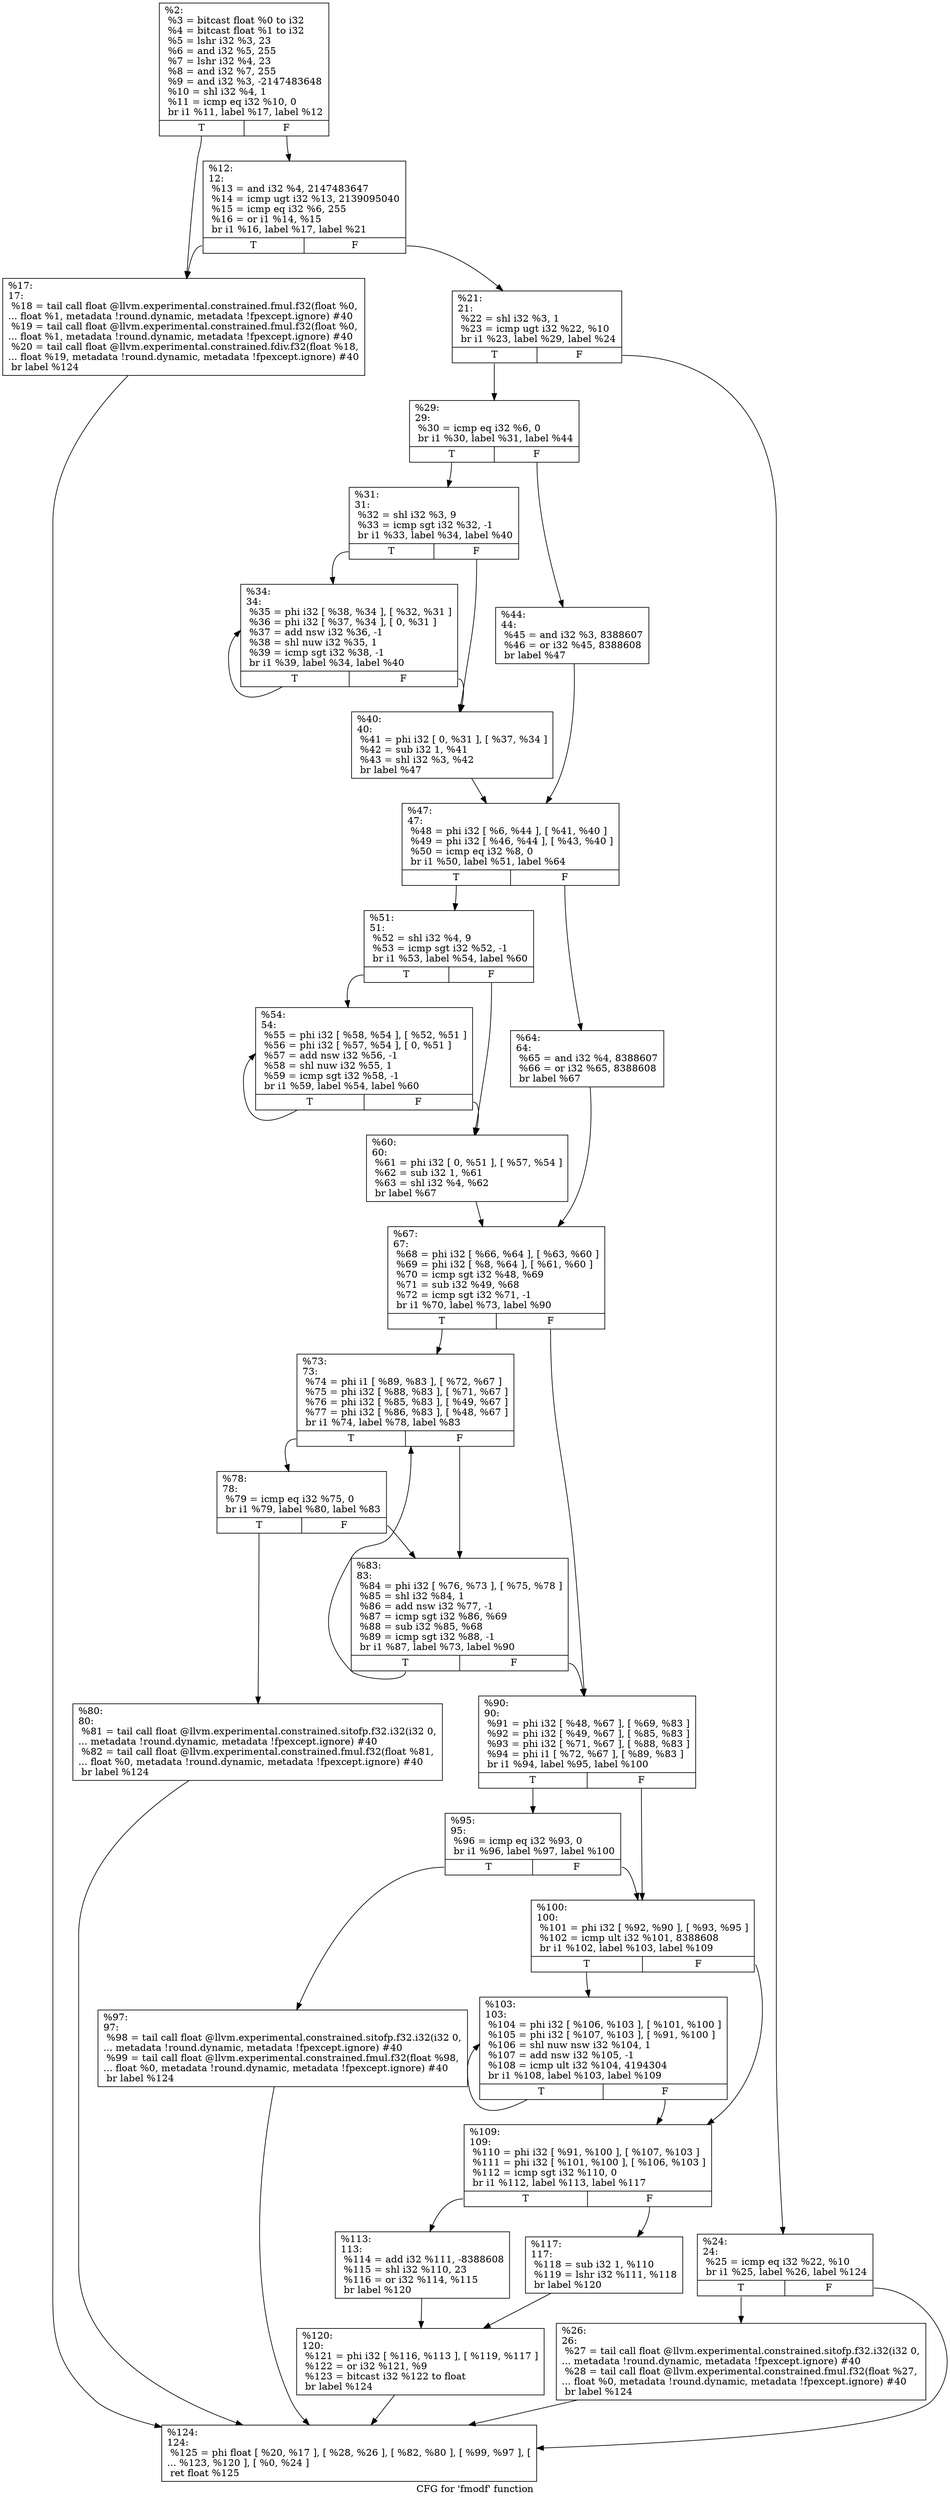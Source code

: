 digraph "CFG for 'fmodf' function" {
	label="CFG for 'fmodf' function";

	Node0x1ee39a0 [shape=record,label="{%2:\l  %3 = bitcast float %0 to i32\l  %4 = bitcast float %1 to i32\l  %5 = lshr i32 %3, 23\l  %6 = and i32 %5, 255\l  %7 = lshr i32 %4, 23\l  %8 = and i32 %7, 255\l  %9 = and i32 %3, -2147483648\l  %10 = shl i32 %4, 1\l  %11 = icmp eq i32 %10, 0\l  br i1 %11, label %17, label %12\l|{<s0>T|<s1>F}}"];
	Node0x1ee39a0:s0 -> Node0x1ee3a40;
	Node0x1ee39a0:s1 -> Node0x1ee39f0;
	Node0x1ee39f0 [shape=record,label="{%12:\l12:                                               \l  %13 = and i32 %4, 2147483647\l  %14 = icmp ugt i32 %13, 2139095040\l  %15 = icmp eq i32 %6, 255\l  %16 = or i1 %14, %15\l  br i1 %16, label %17, label %21\l|{<s0>T|<s1>F}}"];
	Node0x1ee39f0:s0 -> Node0x1ee3a40;
	Node0x1ee39f0:s1 -> Node0x1ee3a90;
	Node0x1ee3a40 [shape=record,label="{%17:\l17:                                               \l  %18 = tail call float @llvm.experimental.constrained.fmul.f32(float %0,\l... float %1, metadata !round.dynamic, metadata !fpexcept.ignore) #40\l  %19 = tail call float @llvm.experimental.constrained.fmul.f32(float %0,\l... float %1, metadata !round.dynamic, metadata !fpexcept.ignore) #40\l  %20 = tail call float @llvm.experimental.constrained.fdiv.f32(float %18,\l... float %19, metadata !round.dynamic, metadata !fpexcept.ignore) #40\l  br label %124\l}"];
	Node0x1ee3a40 -> Node0x1ee4300;
	Node0x1ee3a90 [shape=record,label="{%21:\l21:                                               \l  %22 = shl i32 %3, 1\l  %23 = icmp ugt i32 %22, %10\l  br i1 %23, label %29, label %24\l|{<s0>T|<s1>F}}"];
	Node0x1ee3a90:s0 -> Node0x1ee3b80;
	Node0x1ee3a90:s1 -> Node0x1ee3ae0;
	Node0x1ee3ae0 [shape=record,label="{%24:\l24:                                               \l  %25 = icmp eq i32 %22, %10\l  br i1 %25, label %26, label %124\l|{<s0>T|<s1>F}}"];
	Node0x1ee3ae0:s0 -> Node0x1ee3b30;
	Node0x1ee3ae0:s1 -> Node0x1ee4300;
	Node0x1ee3b30 [shape=record,label="{%26:\l26:                                               \l  %27 = tail call float @llvm.experimental.constrained.sitofp.f32.i32(i32 0,\l... metadata !round.dynamic, metadata !fpexcept.ignore) #40\l  %28 = tail call float @llvm.experimental.constrained.fmul.f32(float %27,\l... float %0, metadata !round.dynamic, metadata !fpexcept.ignore) #40\l  br label %124\l}"];
	Node0x1ee3b30 -> Node0x1ee4300;
	Node0x1ee3b80 [shape=record,label="{%29:\l29:                                               \l  %30 = icmp eq i32 %6, 0\l  br i1 %30, label %31, label %44\l|{<s0>T|<s1>F}}"];
	Node0x1ee3b80:s0 -> Node0x1ee3bd0;
	Node0x1ee3b80:s1 -> Node0x1ee3cc0;
	Node0x1ee3bd0 [shape=record,label="{%31:\l31:                                               \l  %32 = shl i32 %3, 9\l  %33 = icmp sgt i32 %32, -1\l  br i1 %33, label %34, label %40\l|{<s0>T|<s1>F}}"];
	Node0x1ee3bd0:s0 -> Node0x1ee3c20;
	Node0x1ee3bd0:s1 -> Node0x1ee3c70;
	Node0x1ee3c20 [shape=record,label="{%34:\l34:                                               \l  %35 = phi i32 [ %38, %34 ], [ %32, %31 ]\l  %36 = phi i32 [ %37, %34 ], [ 0, %31 ]\l  %37 = add nsw i32 %36, -1\l  %38 = shl nuw i32 %35, 1\l  %39 = icmp sgt i32 %38, -1\l  br i1 %39, label %34, label %40\l|{<s0>T|<s1>F}}"];
	Node0x1ee3c20:s0 -> Node0x1ee3c20;
	Node0x1ee3c20:s1 -> Node0x1ee3c70;
	Node0x1ee3c70 [shape=record,label="{%40:\l40:                                               \l  %41 = phi i32 [ 0, %31 ], [ %37, %34 ]\l  %42 = sub i32 1, %41\l  %43 = shl i32 %3, %42\l  br label %47\l}"];
	Node0x1ee3c70 -> Node0x1ee3d10;
	Node0x1ee3cc0 [shape=record,label="{%44:\l44:                                               \l  %45 = and i32 %3, 8388607\l  %46 = or i32 %45, 8388608\l  br label %47\l}"];
	Node0x1ee3cc0 -> Node0x1ee3d10;
	Node0x1ee3d10 [shape=record,label="{%47:\l47:                                               \l  %48 = phi i32 [ %6, %44 ], [ %41, %40 ]\l  %49 = phi i32 [ %46, %44 ], [ %43, %40 ]\l  %50 = icmp eq i32 %8, 0\l  br i1 %50, label %51, label %64\l|{<s0>T|<s1>F}}"];
	Node0x1ee3d10:s0 -> Node0x1ee3d60;
	Node0x1ee3d10:s1 -> Node0x1ee3e50;
	Node0x1ee3d60 [shape=record,label="{%51:\l51:                                               \l  %52 = shl i32 %4, 9\l  %53 = icmp sgt i32 %52, -1\l  br i1 %53, label %54, label %60\l|{<s0>T|<s1>F}}"];
	Node0x1ee3d60:s0 -> Node0x1ee3db0;
	Node0x1ee3d60:s1 -> Node0x1ee3e00;
	Node0x1ee3db0 [shape=record,label="{%54:\l54:                                               \l  %55 = phi i32 [ %58, %54 ], [ %52, %51 ]\l  %56 = phi i32 [ %57, %54 ], [ 0, %51 ]\l  %57 = add nsw i32 %56, -1\l  %58 = shl nuw i32 %55, 1\l  %59 = icmp sgt i32 %58, -1\l  br i1 %59, label %54, label %60\l|{<s0>T|<s1>F}}"];
	Node0x1ee3db0:s0 -> Node0x1ee3db0;
	Node0x1ee3db0:s1 -> Node0x1ee3e00;
	Node0x1ee3e00 [shape=record,label="{%60:\l60:                                               \l  %61 = phi i32 [ 0, %51 ], [ %57, %54 ]\l  %62 = sub i32 1, %61\l  %63 = shl i32 %4, %62\l  br label %67\l}"];
	Node0x1ee3e00 -> Node0x1ee3ea0;
	Node0x1ee3e50 [shape=record,label="{%64:\l64:                                               \l  %65 = and i32 %4, 8388607\l  %66 = or i32 %65, 8388608\l  br label %67\l}"];
	Node0x1ee3e50 -> Node0x1ee3ea0;
	Node0x1ee3ea0 [shape=record,label="{%67:\l67:                                               \l  %68 = phi i32 [ %66, %64 ], [ %63, %60 ]\l  %69 = phi i32 [ %8, %64 ], [ %61, %60 ]\l  %70 = icmp sgt i32 %48, %69\l  %71 = sub i32 %49, %68\l  %72 = icmp sgt i32 %71, -1\l  br i1 %70, label %73, label %90\l|{<s0>T|<s1>F}}"];
	Node0x1ee3ea0:s0 -> Node0x1ee3ef0;
	Node0x1ee3ea0:s1 -> Node0x1ee4030;
	Node0x1ee3ef0 [shape=record,label="{%73:\l73:                                               \l  %74 = phi i1 [ %89, %83 ], [ %72, %67 ]\l  %75 = phi i32 [ %88, %83 ], [ %71, %67 ]\l  %76 = phi i32 [ %85, %83 ], [ %49, %67 ]\l  %77 = phi i32 [ %86, %83 ], [ %48, %67 ]\l  br i1 %74, label %78, label %83\l|{<s0>T|<s1>F}}"];
	Node0x1ee3ef0:s0 -> Node0x1ee3f40;
	Node0x1ee3ef0:s1 -> Node0x1ee3fe0;
	Node0x1ee3f40 [shape=record,label="{%78:\l78:                                               \l  %79 = icmp eq i32 %75, 0\l  br i1 %79, label %80, label %83\l|{<s0>T|<s1>F}}"];
	Node0x1ee3f40:s0 -> Node0x1ee3f90;
	Node0x1ee3f40:s1 -> Node0x1ee3fe0;
	Node0x1ee3f90 [shape=record,label="{%80:\l80:                                               \l  %81 = tail call float @llvm.experimental.constrained.sitofp.f32.i32(i32 0,\l... metadata !round.dynamic, metadata !fpexcept.ignore) #40\l  %82 = tail call float @llvm.experimental.constrained.fmul.f32(float %81,\l... float %0, metadata !round.dynamic, metadata !fpexcept.ignore) #40\l  br label %124\l}"];
	Node0x1ee3f90 -> Node0x1ee4300;
	Node0x1ee3fe0 [shape=record,label="{%83:\l83:                                               \l  %84 = phi i32 [ %76, %73 ], [ %75, %78 ]\l  %85 = shl i32 %84, 1\l  %86 = add nsw i32 %77, -1\l  %87 = icmp sgt i32 %86, %69\l  %88 = sub i32 %85, %68\l  %89 = icmp sgt i32 %88, -1\l  br i1 %87, label %73, label %90\l|{<s0>T|<s1>F}}"];
	Node0x1ee3fe0:s0 -> Node0x1ee3ef0;
	Node0x1ee3fe0:s1 -> Node0x1ee4030;
	Node0x1ee4030 [shape=record,label="{%90:\l90:                                               \l  %91 = phi i32 [ %48, %67 ], [ %69, %83 ]\l  %92 = phi i32 [ %49, %67 ], [ %85, %83 ]\l  %93 = phi i32 [ %71, %67 ], [ %88, %83 ]\l  %94 = phi i1 [ %72, %67 ], [ %89, %83 ]\l  br i1 %94, label %95, label %100\l|{<s0>T|<s1>F}}"];
	Node0x1ee4030:s0 -> Node0x1ee4080;
	Node0x1ee4030:s1 -> Node0x1ee4120;
	Node0x1ee4080 [shape=record,label="{%95:\l95:                                               \l  %96 = icmp eq i32 %93, 0\l  br i1 %96, label %97, label %100\l|{<s0>T|<s1>F}}"];
	Node0x1ee4080:s0 -> Node0x1ee40d0;
	Node0x1ee4080:s1 -> Node0x1ee4120;
	Node0x1ee40d0 [shape=record,label="{%97:\l97:                                               \l  %98 = tail call float @llvm.experimental.constrained.sitofp.f32.i32(i32 0,\l... metadata !round.dynamic, metadata !fpexcept.ignore) #40\l  %99 = tail call float @llvm.experimental.constrained.fmul.f32(float %98,\l... float %0, metadata !round.dynamic, metadata !fpexcept.ignore) #40\l  br label %124\l}"];
	Node0x1ee40d0 -> Node0x1ee4300;
	Node0x1ee4120 [shape=record,label="{%100:\l100:                                              \l  %101 = phi i32 [ %92, %90 ], [ %93, %95 ]\l  %102 = icmp ult i32 %101, 8388608\l  br i1 %102, label %103, label %109\l|{<s0>T|<s1>F}}"];
	Node0x1ee4120:s0 -> Node0x1ee4170;
	Node0x1ee4120:s1 -> Node0x1ee41c0;
	Node0x1ee4170 [shape=record,label="{%103:\l103:                                              \l  %104 = phi i32 [ %106, %103 ], [ %101, %100 ]\l  %105 = phi i32 [ %107, %103 ], [ %91, %100 ]\l  %106 = shl nuw nsw i32 %104, 1\l  %107 = add nsw i32 %105, -1\l  %108 = icmp ult i32 %104, 4194304\l  br i1 %108, label %103, label %109\l|{<s0>T|<s1>F}}"];
	Node0x1ee4170:s0 -> Node0x1ee4170;
	Node0x1ee4170:s1 -> Node0x1ee41c0;
	Node0x1ee41c0 [shape=record,label="{%109:\l109:                                              \l  %110 = phi i32 [ %91, %100 ], [ %107, %103 ]\l  %111 = phi i32 [ %101, %100 ], [ %106, %103 ]\l  %112 = icmp sgt i32 %110, 0\l  br i1 %112, label %113, label %117\l|{<s0>T|<s1>F}}"];
	Node0x1ee41c0:s0 -> Node0x1ee4210;
	Node0x1ee41c0:s1 -> Node0x1ee4260;
	Node0x1ee4210 [shape=record,label="{%113:\l113:                                              \l  %114 = add i32 %111, -8388608\l  %115 = shl i32 %110, 23\l  %116 = or i32 %114, %115\l  br label %120\l}"];
	Node0x1ee4210 -> Node0x1ee42b0;
	Node0x1ee4260 [shape=record,label="{%117:\l117:                                              \l  %118 = sub i32 1, %110\l  %119 = lshr i32 %111, %118\l  br label %120\l}"];
	Node0x1ee4260 -> Node0x1ee42b0;
	Node0x1ee42b0 [shape=record,label="{%120:\l120:                                              \l  %121 = phi i32 [ %116, %113 ], [ %119, %117 ]\l  %122 = or i32 %121, %9\l  %123 = bitcast i32 %122 to float\l  br label %124\l}"];
	Node0x1ee42b0 -> Node0x1ee4300;
	Node0x1ee4300 [shape=record,label="{%124:\l124:                                              \l  %125 = phi float [ %20, %17 ], [ %28, %26 ], [ %82, %80 ], [ %99, %97 ], [\l... %123, %120 ], [ %0, %24 ]\l  ret float %125\l}"];
}
